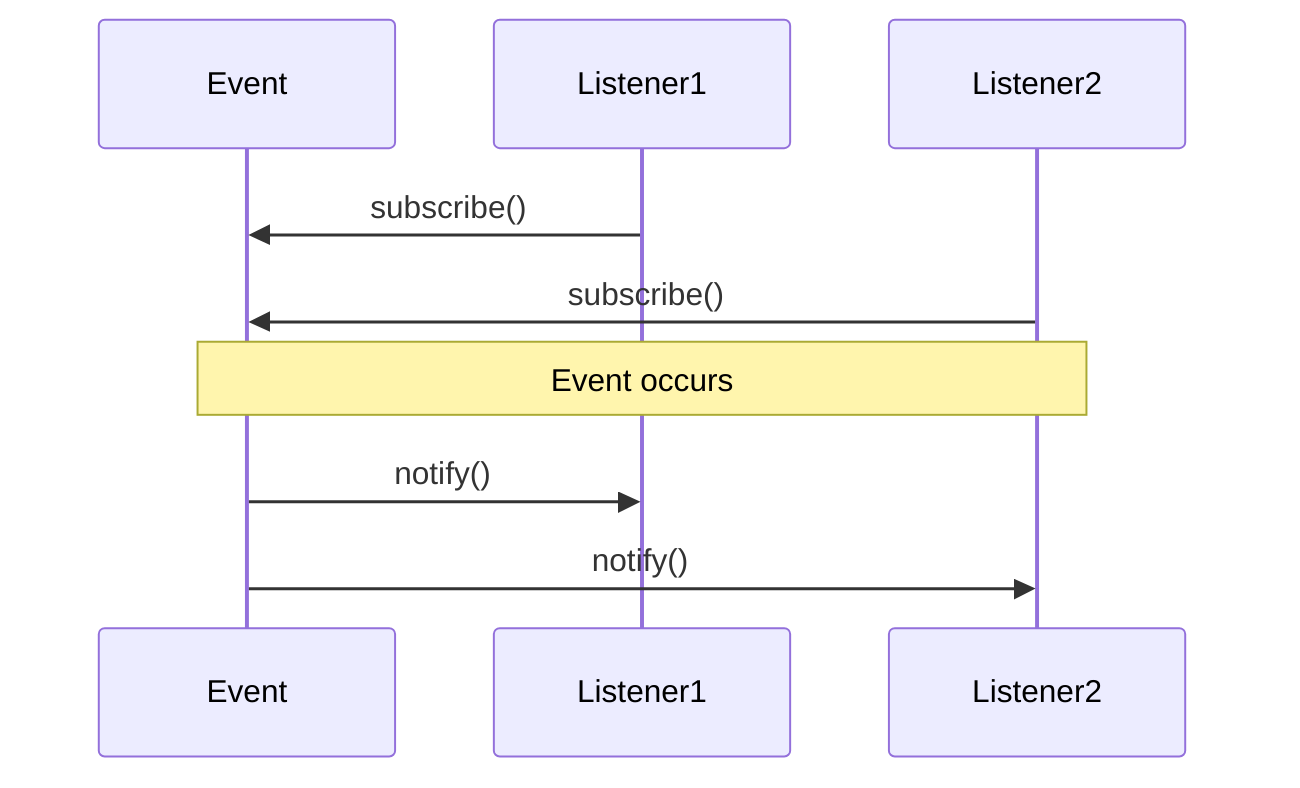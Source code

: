 sequenceDiagram
    participant Event as Event
    participant Listener1 as Listener1
    participant Listener2 as Listener2
    Listener1->>Event: subscribe()
    Listener2->>Event: subscribe()
    Note over Event,Listener2: Event occurs
    Event->>Listener1: notify()
    Event->>Listener2: notify()